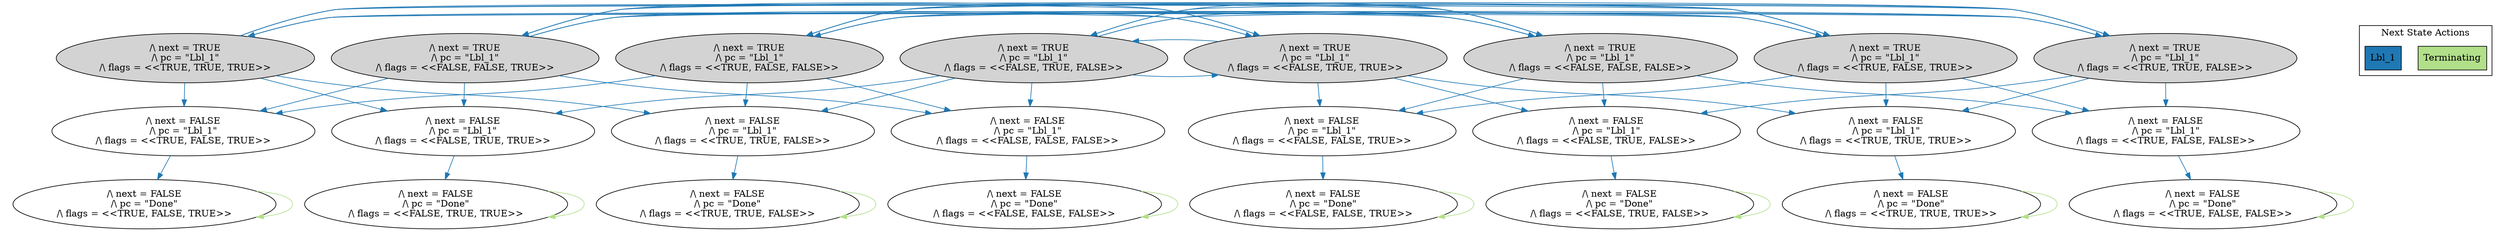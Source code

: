 strict digraph DiskGraph {
edge [colorscheme="paired12"]
nodesep=0.35;
subgraph cluster_graph {
color="white";
-6551034603076067159 [label="/\\ next = TRUE\n/\\ pc = \"Lbl_1\"\n/\\ flags = <<FALSE, FALSE, FALSE>>",style = filled]
412577379783642212 [label="/\\ next = TRUE\n/\\ pc = \"Lbl_1\"\n/\\ flags = <<FALSE, FALSE, TRUE>>",style = filled]
-4328843979686379069 [label="/\\ next = TRUE\n/\\ pc = \"Lbl_1\"\n/\\ flags = <<FALSE, TRUE, FALSE>>",style = filled]
7152581634757422350 [label="/\\ next = TRUE\n/\\ pc = \"Lbl_1\"\n/\\ flags = <<FALSE, TRUE, TRUE>>",style = filled]
7843954824983436294 [label="/\\ next = TRUE\n/\\ pc = \"Lbl_1\"\n/\\ flags = <<TRUE, FALSE, FALSE>>",style = filled]
-3714173271443296053 [label="/\\ next = TRUE\n/\\ pc = \"Lbl_1\"\n/\\ flags = <<TRUE, FALSE, TRUE>>",style = filled]
730010521557155180 [label="/\\ next = TRUE\n/\\ pc = \"Lbl_1\"\n/\\ flags = <<TRUE, TRUE, FALSE>>",style = filled]
-6156898979319623263 [label="/\\ next = TRUE\n/\\ pc = \"Lbl_1\"\n/\\ flags = <<TRUE, TRUE, TRUE>>",style = filled]
-4328843979686379069 -> 4890853994333829633 [label="",color="2",fontcolor="2"];
4890853994333829633 [label="/\\ next = FALSE\n/\\ pc = \"Lbl_1\"\n/\\ flags = <<TRUE, TRUE, FALSE>>"];
-6551034603076067159 -> 2676574289800338283 [label="",color="2",fontcolor="2"];
2676574289800338283 [label="/\\ next = FALSE\n/\\ pc = \"Lbl_1\"\n/\\ flags = <<TRUE, FALSE, FALSE>>"];
7843954824983436294 -> -1375772974363400252 [label="",color="2",fontcolor="2"];
-1375772974363400252 [label="/\\ next = FALSE\n/\\ pc = \"Lbl_1\"\n/\\ flags = <<FALSE, FALSE, FALSE>>"];
7152581634757422350 -> -2058138949568227636 [label="",color="2",fontcolor="2"];
-2058138949568227636 [label="/\\ next = FALSE\n/\\ pc = \"Lbl_1\"\n/\\ flags = <<TRUE, TRUE, TRUE>>"];
412577379783642212 -> -8824009147600570458 [label="",color="2",fontcolor="2"];
-8824009147600570458 [label="/\\ next = FALSE\n/\\ pc = \"Lbl_1\"\n/\\ flags = <<TRUE, FALSE, TRUE>>"];
-6551034603076067159 -> 7843954824983436294 [label="",color="2",fontcolor="2"];
7843954824983436294 -> -6551034603076067159 [label="",color="2",fontcolor="2"];
-4328843979686379069 -> 730010521557155180 [label="",color="2",fontcolor="2"];
412577379783642212 -> -3714173271443296053 [label="",color="2",fontcolor="2"];
7152581634757422350 -> -6156898979319623263 [label="",color="2",fontcolor="2"];
7843954824983436294 -> 4890853994333829633 [label="",color="2",fontcolor="2"];
-4328843979686379069 -> -1375772974363400252 [label="",color="2",fontcolor="2"];
7843954824983436294 -> 730010521557155180 [label="",color="2",fontcolor="2"];
-6551034603076067159 -> -8497568820870527314 [label="",color="2",fontcolor="2"];
-8497568820870527314 [label="/\\ next = FALSE\n/\\ pc = \"Lbl_1\"\n/\\ flags = <<FALSE, TRUE, FALSE>>"];
412577379783642212 -> 3079717096365861475 [label="",color="2",fontcolor="2"];
3079717096365861475 [label="/\\ next = FALSE\n/\\ pc = \"Lbl_1\"\n/\\ flags = <<FALSE, TRUE, TRUE>>"];
7843954824983436294 -> -8824009147600570458 [label="",color="2",fontcolor="2"];
-4328843979686379069 -> -6551034603076067159 [label="",color="2",fontcolor="2"];
7152581634757422350 -> 5496517489703176969 [label="",color="2",fontcolor="2"];
5496517489703176969 [label="/\\ next = FALSE\n/\\ pc = \"Lbl_1\"\n/\\ flags = <<FALSE, FALSE, TRUE>>"];
-4328843979686379069 -> 3079717096365861475 [label="",color="2",fontcolor="2"];
7843954824983436294 -> -3714173271443296053 [label="",color="2",fontcolor="2"];
-6551034603076067159 -> -4328843979686379069 [label="",color="2",fontcolor="2"];
412577379783642212 -> 7152581634757422350 [label="",color="2",fontcolor="2"];
-3714173271443296053 -> 5496517489703176969 [label="",color="2",fontcolor="2"];
412577379783642212 -> -1375772974363400252 [label="",color="2",fontcolor="2"];
-4328843979686379069 -> 7152581634757422350 [label="",color="2",fontcolor="2"];
7152581634757422350 -> 412577379783642212 [label="",color="2",fontcolor="2"];
412577379783642212 -> -6551034603076067159 [label="",color="2",fontcolor="2"];
-3714173271443296053 -> 412577379783642212 [label="",color="2",fontcolor="2"];
-6156898979319623263 -> 3079717096365861475 [label="",color="2",fontcolor="2"];
-6551034603076067159 -> 5496517489703176969 [label="",color="2",fontcolor="2"];
-3714173271443296053 -> -2058138949568227636 [label="",color="2",fontcolor="2"];
7152581634757422350 -> -8497568820870527314 [label="",color="2",fontcolor="2"];
730010521557155180 -> -8497568820870527314 [label="",color="2",fontcolor="2"];
7152581634757422350 -> -4328843979686379069 [label="",color="2",fontcolor="2"];
-3714173271443296053 -> -6156898979319623263 [label="",color="2",fontcolor="2"];
-6551034603076067159 -> 412577379783642212 [label="",color="2",fontcolor="2"];
-6156898979319623263 -> 7152581634757422350 [label="",color="2",fontcolor="2"];
2676574289800338283 -> 4627276118602451502 [label="",color="2",fontcolor="2"];
4627276118602451502 [label="/\\ next = FALSE\n/\\ pc = \"Done\"\n/\\ flags = <<TRUE, FALSE, FALSE>>"];
-3714173271443296053 -> 2676574289800338283 [label="",color="2",fontcolor="2"];
4890853994333829633 -> 2796089904337906500 [label="",color="2",fontcolor="2"];
2796089904337906500 [label="/\\ next = FALSE\n/\\ pc = \"Done\"\n/\\ flags = <<TRUE, TRUE, FALSE>>"];
730010521557155180 -> -4328843979686379069 [label="",color="2",fontcolor="2"];
-6156898979319623263 -> -8824009147600570458 [label="",color="2",fontcolor="2"];
-3714173271443296053 -> 7843954824983436294 [label="",color="2",fontcolor="2"];
-6156898979319623263 -> -3714173271443296053 [label="",color="2",fontcolor="2"];
-8824009147600570458 -> -2262870447585171741 [label="",color="2",fontcolor="2"];
-2262870447585171741 [label="/\\ next = FALSE\n/\\ pc = \"Done\"\n/\\ flags = <<TRUE, FALSE, TRUE>>"];
730010521557155180 -> 2676574289800338283 [label="",color="2",fontcolor="2"];
-2058138949568227636 -> -8763304795124824183 [label="",color="2",fontcolor="2"];
-8763304795124824183 [label="/\\ next = FALSE\n/\\ pc = \"Done\"\n/\\ flags = <<TRUE, TRUE, TRUE>>"];
-1375772974363400252 -> -8504417895521962367 [label="",color="2",fontcolor="2"];
-8504417895521962367 [label="/\\ next = FALSE\n/\\ pc = \"Done\"\n/\\ flags = <<FALSE, FALSE, FALSE>>"];
3079717096365861475 -> 5741846938452048678 [label="",color="2",fontcolor="2"];
5741846938452048678 [label="/\\ next = FALSE\n/\\ pc = \"Done\"\n/\\ flags = <<FALSE, TRUE, TRUE>>"];
730010521557155180 -> 7843954824983436294 [label="",color="2",fontcolor="2"];
-8497568820870527314 -> -1224720634741827605 [label="",color="2",fontcolor="2"];
-1224720634741827605 [label="/\\ next = FALSE\n/\\ pc = \"Done\"\n/\\ flags = <<FALSE, TRUE, FALSE>>"];
-6156898979319623263 -> 4890853994333829633 [label="",color="2",fontcolor="2"];
4627276118602451502 -> 4627276118602451502 [label="",color="3",fontcolor="3"];
730010521557155180 -> -2058138949568227636 [label="",color="2",fontcolor="2"];
2796089904337906500 -> 2796089904337906500 [label="",color="3",fontcolor="3"];
5496517489703176969 -> 2978555796934515276 [label="",color="2",fontcolor="2"];
2978555796934515276 [label="/\\ next = FALSE\n/\\ pc = \"Done\"\n/\\ flags = <<FALSE, FALSE, TRUE>>"];
-8763304795124824183 -> -8763304795124824183 [label="",color="3",fontcolor="3"];
-2262870447585171741 -> -2262870447585171741 [label="",color="3",fontcolor="3"];
730010521557155180 -> -6156898979319623263 [label="",color="2",fontcolor="2"];
-6156898979319623263 -> 730010521557155180 [label="",color="2",fontcolor="2"];
2978555796934515276 -> 2978555796934515276 [label="",color="3",fontcolor="3"];
-1224720634741827605 -> -1224720634741827605 [label="",color="3",fontcolor="3"];
5741846938452048678 -> 5741846938452048678 [label="",color="3",fontcolor="3"];
-8504417895521962367 -> -8504417895521962367 [label="",color="3",fontcolor="3"];
{rank = same; 412577379783642212;-6156898979319623263;7152581634757422350;-3714173271443296053;-6551034603076067159;730010521557155180;-4328843979686379069;7843954824983436294;}
{rank = same; 2676574289800338283;-8497568820870527314;4890853994333829633;-1375772974363400252;-8824009147600570458;3079717096365861475;-2058138949568227636;5496517489703176969;}
{rank = same; 2796089904337906500;-8504417895521962367;4627276118602451502;-1224720634741827605;-8763304795124824183;2978555796934515276;-2262870447585171741;5741846938452048678;}
}
subgraph cluster_legend {graph[style=bold];label = "Next State Actions" style="solid"
node [ labeljust="l",colorscheme="paired12",style=filled,shape=record ]
Terminating [label="Terminating",fillcolor=3]
Lbl_1 [label="Lbl_1",fillcolor=2]
}}
